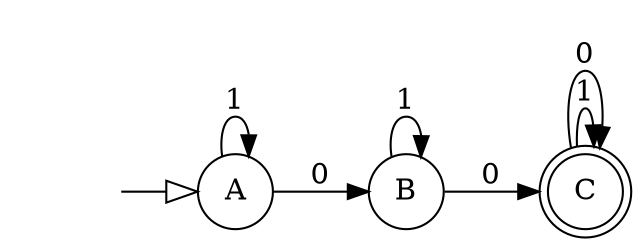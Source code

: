 digraph x {
	rankdir=LR size="8,5"
	node [shape=circle]
	A
	B
	node [shape=doublecircle]
	C
	A -> A [label=1]
	A -> B [label=0]
	B -> B [label=1]
	B -> C [label=0]
	C -> C [label=1]
	C -> C [label=0]
	node [shape=none]
	edge [arrowhead=empty arrowsize=1.5]
	"" -> A
}
